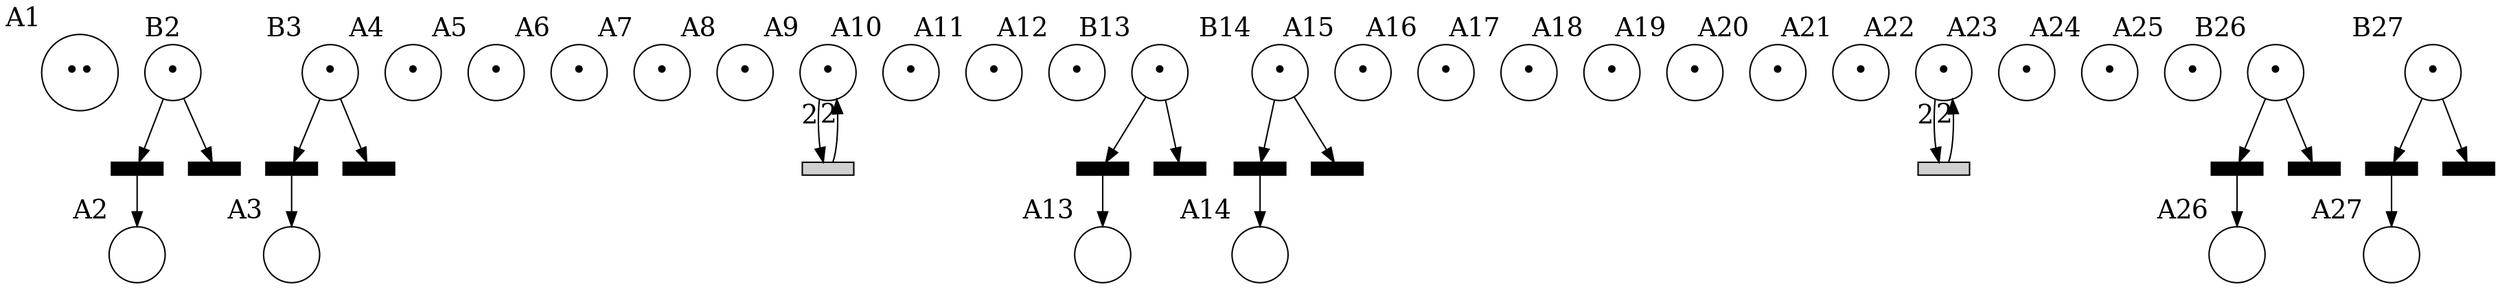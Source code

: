 digraph G {

	node[fontsize=18];
	edge[fontsize=18];
	A1 [shape=circle,xlabel="A1",label="••",pos="0.000000,0.000000!"];
	A2 [shape=circle,xlabel="A2",label=" ",pos="-0.811899,0.405949!"];
	B2 [shape=circle,xlabel="B2",label="•",pos="-0.811899,-0.906551!"];
	A3 [shape=circle,xlabel="A3",label=" ",pos="-1.623798,0.811899!"];
	B3 [shape=circle,xlabel="B3",label="•",pos="-1.623798,-0.500601!"];
	A4 [shape=circle,xlabel="A4",label="•",pos="-1.623798,1.623798!"];
	A5 [shape=circle,xlabel="A5",label="•",pos="-1.623798,2.435696!"];
	A6 [shape=circle,xlabel="A6",label="•",pos="-0.811899,2.841646!"];
	A7 [shape=circle,xlabel="A7",label="•",pos="0.000000,3.247595!"];
	A8 [shape=circle,xlabel="A8",label="•",pos="0.811899,2.841646!"];
	A9 [shape=circle,xlabel="A9",label="•",pos="1.623798,2.435696!"];
	A10 [shape=circle,xlabel="A10",label="•",pos="2.435696,2.029747!"];
	A11 [shape=circle,xlabel="A11",label="•",pos="3.247595,1.623798!"];
	A12 [shape=circle,xlabel="A12",label="•",pos="3.247595,0.811899!"];
	A13 [shape=circle,xlabel="A13",label=" ",pos="3.247595,0.000000!"];
	B13 [shape=circle,xlabel="B13",label="•",pos="3.247595,-1.312500!"];
	A14 [shape=circle,xlabel="A14",label=" ",pos="2.435696,-0.405949!"];
	B14 [shape=circle,xlabel="B14",label="•",pos="2.435696,0.906551!"];
	A15 [shape=circle,xlabel="A15",label="•",pos="1.623798,-0.811899!"];
	A16 [shape=circle,xlabel="A16",label="•",pos="0.811899,-0.405949!"];
	A17 [shape=circle,xlabel="A17",label="•",pos="1.623798,-1.623798!"];
	A18 [shape=circle,xlabel="A18",label="•",pos="1.623798,-2.435696!"];
	A19 [shape=circle,xlabel="A19",label="•",pos="0.811899,-2.841646!"];
	A20 [shape=circle,xlabel="A20",label="•",pos="0.000000,-3.247595!"];
	A21 [shape=circle,xlabel="A21",label="•",pos="-0.811899,-2.841646!"];
	A22 [shape=circle,xlabel="A22",label="•",pos="-1.623798,-2.435696!"];
	A23 [shape=circle,xlabel="A23",label="•",pos="-2.435696,-2.029747!"];
	A24 [shape=circle,xlabel="A24",label="•",pos="-3.247595,-1.623798!"];
	A25 [shape=circle,xlabel="A25",label="•",pos="-3.247595,-0.811899!"];
	A26 [shape=circle,xlabel="A26",label=" ",pos="-3.247595,-0.000000!"];
	B26 [shape=circle,xlabel="B26",label="•",pos="-3.247595,1.312500!"];
	A27 [shape=circle,xlabel="A27",label=" ",pos="-2.435696,0.405949!"];
	B27 [shape=circle,xlabel="B27",label="•",pos="-2.435696,-0.906551!"];
	tb2 [shape=rect,fixedsize=true,height=0.12,width=0.5,style=filled,fillcolor=black,xlabel="",label="",pos="-0.811899,-0.250301!"];
	tAb2 [shape=rect,fixedsize=true,height=0.12,width=0.5,style=filled,fillcolor=black,xlabel="",label="",pos="-0.811899,-1.562801!"];
	tb3 [shape=rect,fixedsize=true,height=0.12,width=0.5,style=filled,fillcolor=black,xlabel="",label="",pos="-1.623798,0.155649!"];
	tAb3 [shape=rect,fixedsize=true,height=0.12,width=0.5,style=filled,fillcolor=black,xlabel="",label="",pos="-1.623798,-1.156851!"];
	tb13 [shape=rect,fixedsize=true,height=0.12,width=0.5,style=filled,fillcolor=black,xlabel="",label="",pos="3.247595,-0.656250!"];
	tAb13 [shape=rect,fixedsize=true,height=0.12,width=0.5,style=filled,fillcolor=black,xlabel="",label="",pos="3.247595,-1.968750!"];
	tb14 [shape=rect,fixedsize=true,height=0.12,width=0.5,style=filled,fillcolor=black,xlabel="",label="",pos="2.435696,0.250301!"];
	tAb14 [shape=rect,fixedsize=true,height=0.12,width=0.5,style=filled,fillcolor=black,xlabel="",label="",pos="2.435696,1.562801!"];
	tb26 [shape=rect,fixedsize=true,height=0.12,width=0.5,style=filled,fillcolor=black,xlabel="",label="",pos="-3.247595,0.656250!"];
	tAb26 [shape=rect,fixedsize=true,height=0.12,width=0.5,style=filled,fillcolor=black,xlabel="",label="",pos="-3.247595,1.968750!"];
	tb27 [shape=rect,fixedsize=true,height=0.12,width=0.5,style=filled,fillcolor=black,xlabel="",label="",pos="-2.435696,-0.250301!"];
	tAb27 [shape=rect,fixedsize=true,height=0.12,width=0.5,style=filled,fillcolor=black,xlabel="",label="",pos="-2.435696,-1.562801!"];
	tloop9 [shape=rect,fixedsize=true,height=0.12,width=0.5,style=filled,fillcolor="#D0D0D0",xlabel="",label="",pos="1.623798,1.685696!"];
	tloop22 [shape=rect,fixedsize=true,height=0.12,width=0.5,style=filled,fillcolor="#D0D0D0",xlabel="",label="",pos="-1.623798,-1.685696!"];
	B2 -> tb2;
	B2 -> tAb2;
	B3 -> tb3;
	B3 -> tAb3;
	B13 -> tb13;
	B13 -> tAb13;
	B14 -> tb14;
	B14 -> tAb14;
	B26 -> tb26;
	B26 -> tAb26;
	B27 -> tb27;
	B27 -> tAb27;
	A9 -> tloop9 [xlabel="2"];
	A22 -> tloop22 [xlabel="2"];
	tb2 -> A2;
	tb3 -> A3;
	tb13 -> A13;
	tb14 -> A14;
	tb26 -> A26;
	tb27 -> A27;
	tloop9 -> A9 [xlabel="2"];
	tloop22 -> A22 [xlabel="2"];
}
